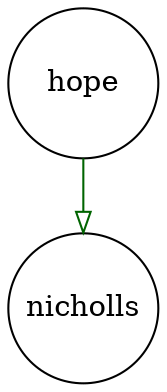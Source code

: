 digraph partagr_hope_nicholls { 
 K=0.6 
 "hope" -> { "nicholls" } [color="darkgreen", arrowhead="onormal", penwidth=1, href="#381"]; 
 "hope" [shape="circle", fixedsize="true", height=1, width=1, style="filled", fillcolor="white", href="#hope"]; 
 "nicholls" [shape="circle", fixedsize="true", height=1, width=1, style="filled", fillcolor="white", href="#nicholls"]; 

}